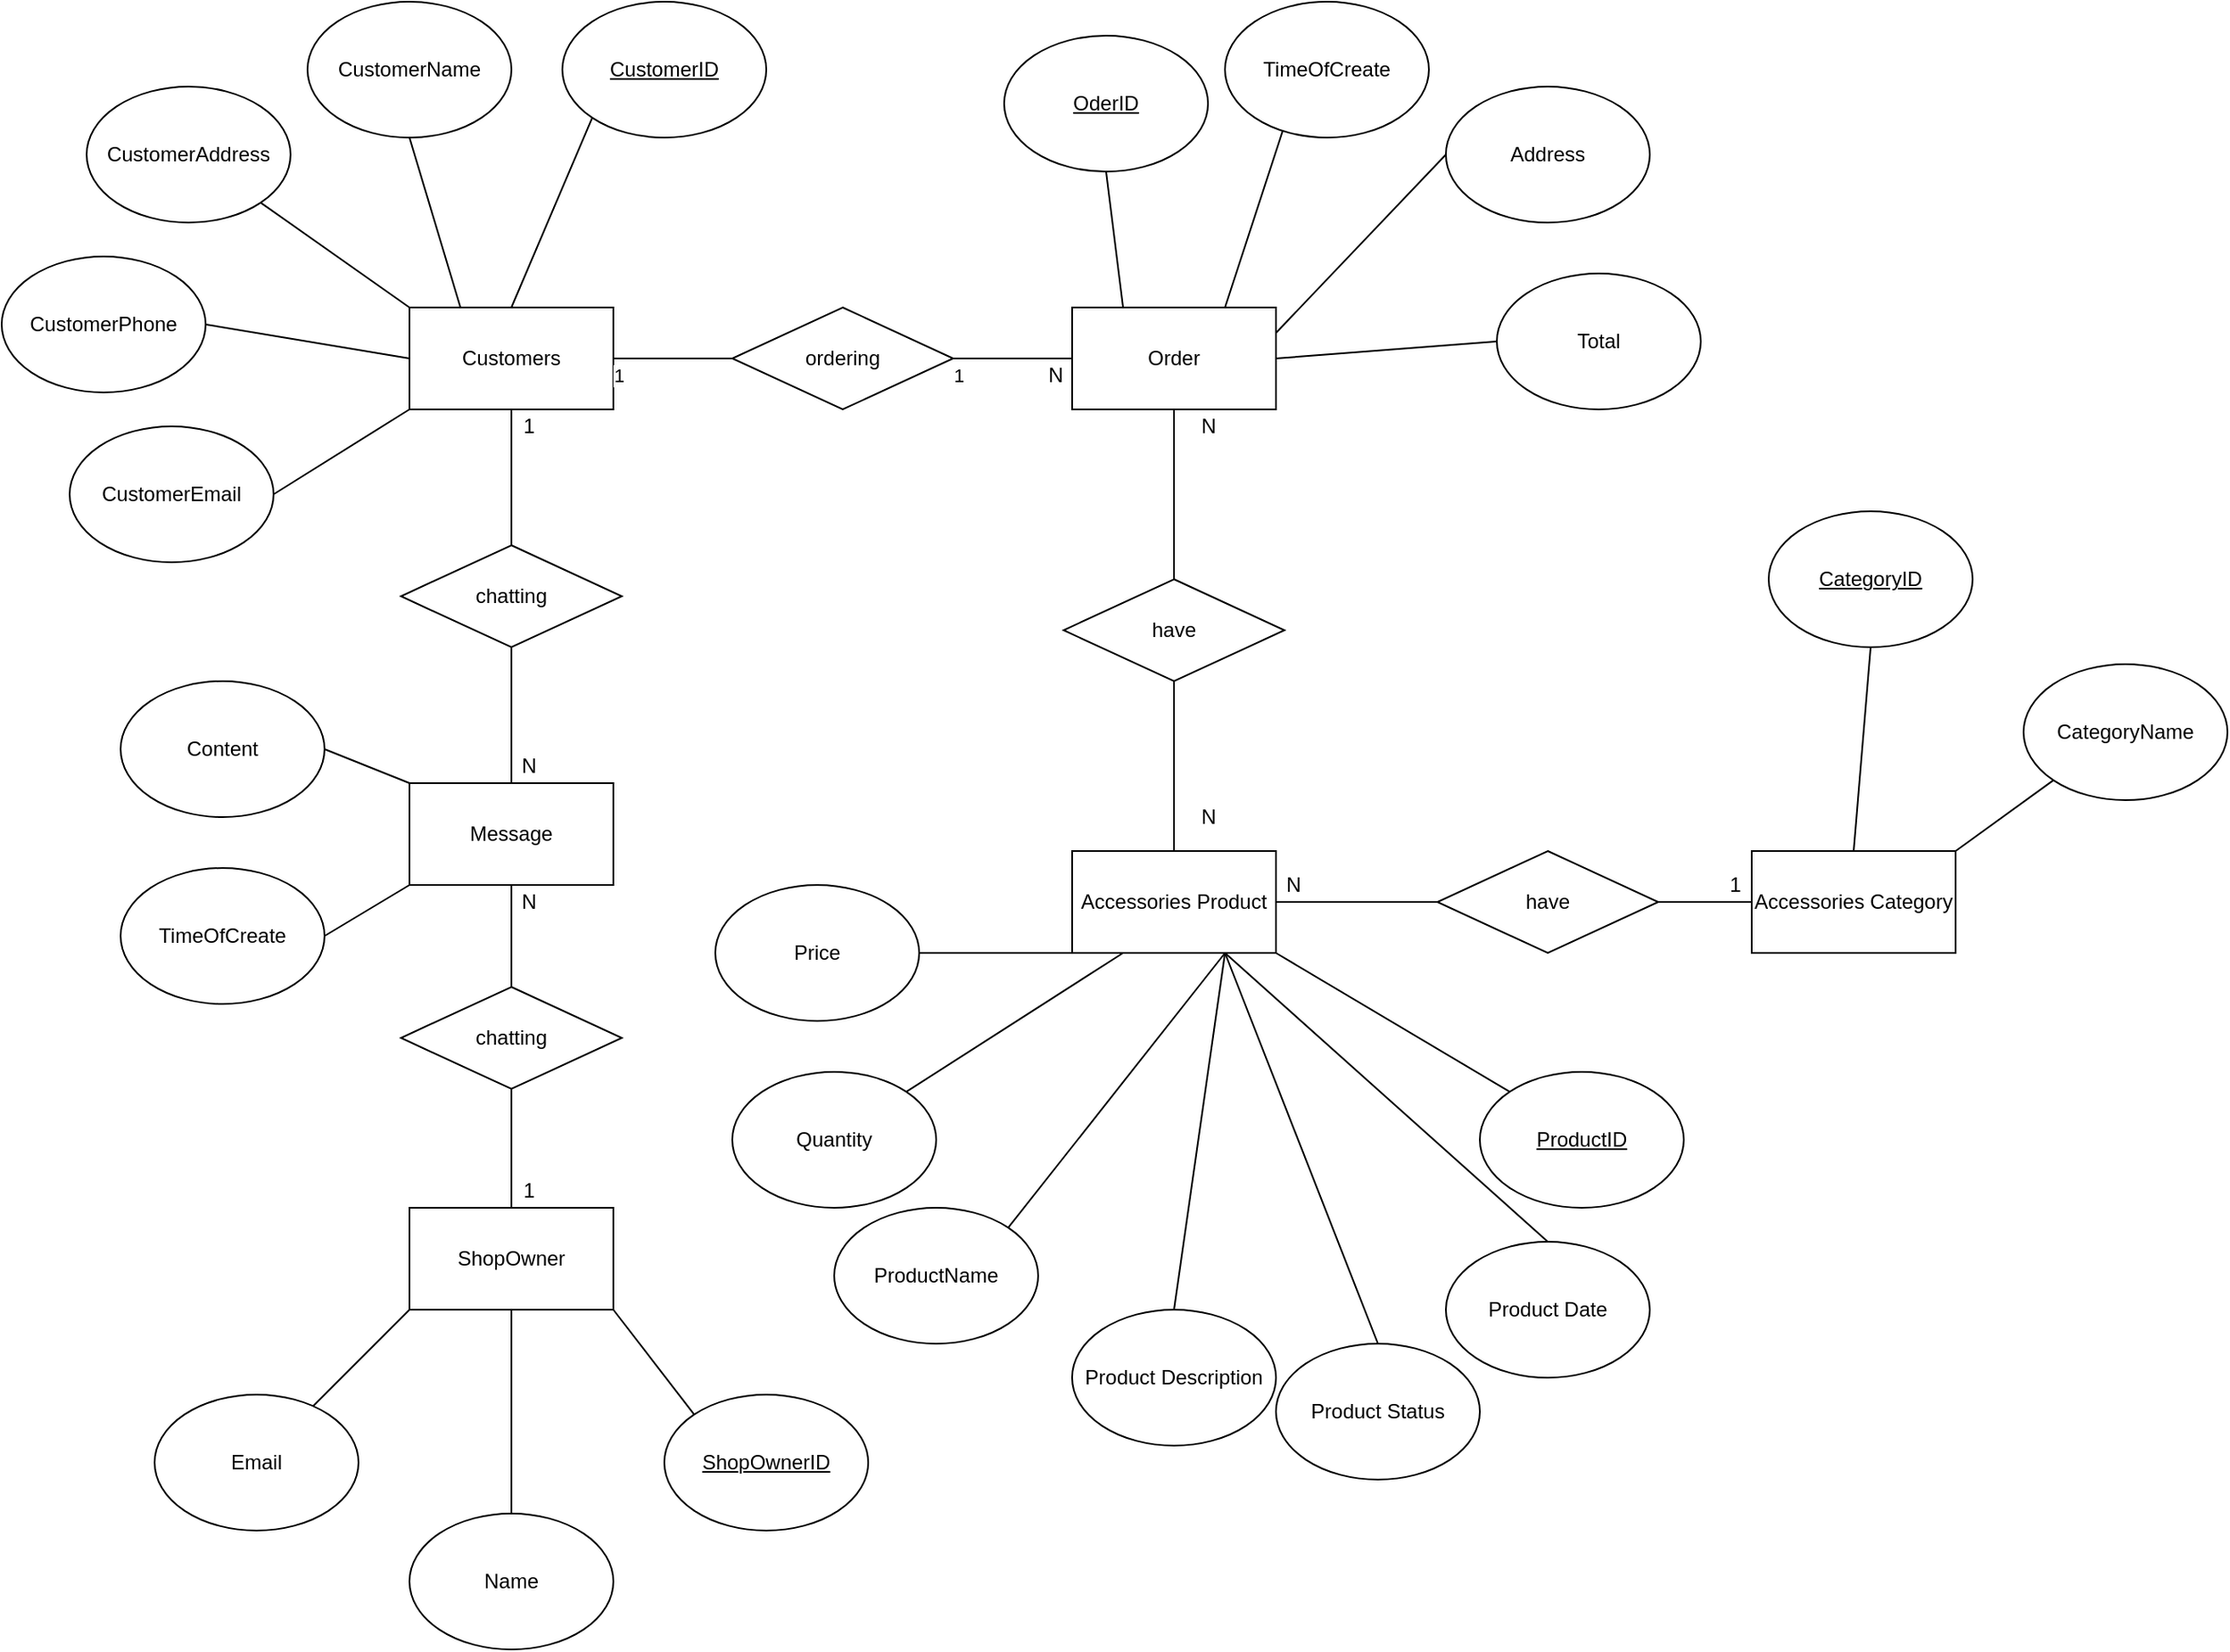 <mxfile version="14.4.4" type="github">
  <diagram id="R2lEEEUBdFMjLlhIrx00" name="Page-1">
    <mxGraphModel dx="2232" dy="1864" grid="1" gridSize="10" guides="1" tooltips="1" connect="1" arrows="1" fold="1" page="1" pageScale="1" pageWidth="850" pageHeight="1100" math="0" shadow="0" extFonts="Permanent Marker^https://fonts.googleapis.com/css?family=Permanent+Marker">
      <root>
        <mxCell id="0" />
        <mxCell id="1" parent="0" />
        <mxCell id="6Naf4Phoal-c_pQ7kWCz-1" value="Accessories Product" style="rounded=0;whiteSpace=wrap;html=1;" parent="1" vertex="1">
          <mxGeometry x="340" y="370" width="120" height="60" as="geometry" />
        </mxCell>
        <mxCell id="6Naf4Phoal-c_pQ7kWCz-2" value="Accessories Category" style="rounded=0;whiteSpace=wrap;html=1;" parent="1" vertex="1">
          <mxGeometry x="740" y="370" width="120" height="60" as="geometry" />
        </mxCell>
        <mxCell id="6Naf4Phoal-c_pQ7kWCz-3" value="Order" style="rounded=0;whiteSpace=wrap;html=1;" parent="1" vertex="1">
          <mxGeometry x="340" y="50" width="120" height="60" as="geometry" />
        </mxCell>
        <mxCell id="6Naf4Phoal-c_pQ7kWCz-4" value="Customers" style="rounded=0;whiteSpace=wrap;html=1;" parent="1" vertex="1">
          <mxGeometry x="-50" y="50" width="120" height="60" as="geometry" />
        </mxCell>
        <mxCell id="6Naf4Phoal-c_pQ7kWCz-5" value="ShopOwner" style="rounded=0;whiteSpace=wrap;html=1;" parent="1" vertex="1">
          <mxGeometry x="-50" y="580" width="120" height="60" as="geometry" />
        </mxCell>
        <mxCell id="6Naf4Phoal-c_pQ7kWCz-6" value="Message" style="rounded=0;whiteSpace=wrap;html=1;" parent="1" vertex="1">
          <mxGeometry x="-50" y="330" width="120" height="60" as="geometry" />
        </mxCell>
        <mxCell id="6Naf4Phoal-c_pQ7kWCz-7" value="" style="endArrow=none;html=1;exitX=1;exitY=0.5;exitDx=0;exitDy=0;entryX=0;entryY=0.5;entryDx=0;entryDy=0;" parent="1" source="QimpUVZbya2pbmA3tE4C-1" target="6Naf4Phoal-c_pQ7kWCz-3" edge="1">
          <mxGeometry width="50" height="50" relative="1" as="geometry">
            <mxPoint x="400" y="420" as="sourcePoint" />
            <mxPoint x="450" y="370" as="targetPoint" />
          </mxGeometry>
        </mxCell>
        <mxCell id="6Naf4Phoal-c_pQ7kWCz-12" value="1" style="edgeLabel;html=1;align=center;verticalAlign=middle;resizable=0;points=[];" parent="6Naf4Phoal-c_pQ7kWCz-7" vertex="1" connectable="0">
          <mxGeometry x="-0.918" y="-1" relative="1" as="geometry">
            <mxPoint y="9" as="offset" />
          </mxGeometry>
        </mxCell>
        <mxCell id="6Naf4Phoal-c_pQ7kWCz-8" value="" style="endArrow=none;html=1;entryX=0;entryY=0.5;entryDx=0;entryDy=0;exitX=1;exitY=0.5;exitDx=0;exitDy=0;" parent="1" source="QimpUVZbya2pbmA3tE4C-8" target="6Naf4Phoal-c_pQ7kWCz-2" edge="1">
          <mxGeometry width="50" height="50" relative="1" as="geometry">
            <mxPoint x="400" y="420" as="sourcePoint" />
            <mxPoint x="450" y="370" as="targetPoint" />
          </mxGeometry>
        </mxCell>
        <mxCell id="6Naf4Phoal-c_pQ7kWCz-9" value="" style="endArrow=none;html=1;entryX=0.5;entryY=1;entryDx=0;entryDy=0;" parent="1" target="6Naf4Phoal-c_pQ7kWCz-3" edge="1">
          <mxGeometry width="50" height="50" relative="1" as="geometry">
            <mxPoint x="400" y="370" as="sourcePoint" />
            <mxPoint x="450" y="370" as="targetPoint" />
          </mxGeometry>
        </mxCell>
        <mxCell id="6Naf4Phoal-c_pQ7kWCz-10" value="" style="endArrow=none;html=1;exitX=0.5;exitY=1;exitDx=0;exitDy=0;entryX=0.5;entryY=0;entryDx=0;entryDy=0;" parent="1" source="6Naf4Phoal-c_pQ7kWCz-4" target="6Naf4Phoal-c_pQ7kWCz-6" edge="1">
          <mxGeometry width="50" height="50" relative="1" as="geometry">
            <mxPoint x="400" y="420" as="sourcePoint" />
            <mxPoint x="450" y="370" as="targetPoint" />
          </mxGeometry>
        </mxCell>
        <mxCell id="6Naf4Phoal-c_pQ7kWCz-11" value="" style="endArrow=none;html=1;exitX=0.5;exitY=1;exitDx=0;exitDy=0;entryX=0.5;entryY=0;entryDx=0;entryDy=0;" parent="1" source="QimpUVZbya2pbmA3tE4C-5" target="6Naf4Phoal-c_pQ7kWCz-5" edge="1">
          <mxGeometry width="50" height="50" relative="1" as="geometry">
            <mxPoint x="400" y="420" as="sourcePoint" />
            <mxPoint x="450" y="370" as="targetPoint" />
          </mxGeometry>
        </mxCell>
        <mxCell id="6Naf4Phoal-c_pQ7kWCz-13" value="N" style="text;html=1;align=center;verticalAlign=middle;resizable=0;points=[];autosize=1;" parent="1" vertex="1">
          <mxGeometry x="320" y="80" width="20" height="20" as="geometry" />
        </mxCell>
        <mxCell id="6Naf4Phoal-c_pQ7kWCz-14" value="N" style="text;html=1;align=center;verticalAlign=middle;resizable=0;points=[];autosize=1;" parent="1" vertex="1">
          <mxGeometry x="410" y="110" width="20" height="20" as="geometry" />
        </mxCell>
        <mxCell id="6Naf4Phoal-c_pQ7kWCz-15" value="N" style="text;html=1;align=center;verticalAlign=middle;resizable=0;points=[];autosize=1;" parent="1" vertex="1">
          <mxGeometry x="410" y="340" width="20" height="20" as="geometry" />
        </mxCell>
        <mxCell id="6Naf4Phoal-c_pQ7kWCz-16" value="1" style="text;html=1;align=center;verticalAlign=middle;resizable=0;points=[];autosize=1;" parent="1" vertex="1">
          <mxGeometry x="720" y="380" width="20" height="20" as="geometry" />
        </mxCell>
        <mxCell id="6Naf4Phoal-c_pQ7kWCz-17" value="N" style="text;html=1;align=center;verticalAlign=middle;resizable=0;points=[];autosize=1;" parent="1" vertex="1">
          <mxGeometry x="460" y="380" width="20" height="20" as="geometry" />
        </mxCell>
        <mxCell id="6Naf4Phoal-c_pQ7kWCz-18" value="1" style="text;html=1;align=center;verticalAlign=middle;resizable=0;points=[];autosize=1;" parent="1" vertex="1">
          <mxGeometry x="10" y="110" width="20" height="20" as="geometry" />
        </mxCell>
        <mxCell id="6Naf4Phoal-c_pQ7kWCz-19" value="N" style="text;html=1;align=center;verticalAlign=middle;resizable=0;points=[];autosize=1;" parent="1" vertex="1">
          <mxGeometry x="10" y="310" width="20" height="20" as="geometry" />
        </mxCell>
        <mxCell id="6Naf4Phoal-c_pQ7kWCz-20" value="1" style="text;html=1;align=center;verticalAlign=middle;resizable=0;points=[];autosize=1;" parent="1" vertex="1">
          <mxGeometry x="10" y="560" width="20" height="20" as="geometry" />
        </mxCell>
        <mxCell id="6Naf4Phoal-c_pQ7kWCz-21" value="N" style="text;html=1;align=center;verticalAlign=middle;resizable=0;points=[];autosize=1;" parent="1" vertex="1">
          <mxGeometry x="10" y="390" width="20" height="20" as="geometry" />
        </mxCell>
        <mxCell id="6Naf4Phoal-c_pQ7kWCz-22" value="&lt;u&gt;ShopOwnerID&lt;/u&gt;" style="ellipse;whiteSpace=wrap;html=1;" parent="1" vertex="1">
          <mxGeometry x="100" y="690" width="120" height="80" as="geometry" />
        </mxCell>
        <mxCell id="6Naf4Phoal-c_pQ7kWCz-23" value="Name" style="ellipse;whiteSpace=wrap;html=1;" parent="1" vertex="1">
          <mxGeometry x="-50" y="760" width="120" height="80" as="geometry" />
        </mxCell>
        <mxCell id="6Naf4Phoal-c_pQ7kWCz-24" value="Email" style="ellipse;whiteSpace=wrap;html=1;" parent="1" vertex="1">
          <mxGeometry x="-200" y="690" width="120" height="80" as="geometry" />
        </mxCell>
        <mxCell id="6Naf4Phoal-c_pQ7kWCz-25" value="Content" style="ellipse;whiteSpace=wrap;html=1;" parent="1" vertex="1">
          <mxGeometry x="-220" y="270" width="120" height="80" as="geometry" />
        </mxCell>
        <mxCell id="6Naf4Phoal-c_pQ7kWCz-26" value="TimeOfCreate" style="ellipse;whiteSpace=wrap;html=1;" parent="1" vertex="1">
          <mxGeometry x="-220" y="380" width="120" height="80" as="geometry" />
        </mxCell>
        <mxCell id="6Naf4Phoal-c_pQ7kWCz-27" value="&lt;u&gt;CustomerID&lt;/u&gt;" style="ellipse;whiteSpace=wrap;html=1;" parent="1" vertex="1">
          <mxGeometry x="40" y="-130" width="120" height="80" as="geometry" />
        </mxCell>
        <mxCell id="6Naf4Phoal-c_pQ7kWCz-28" value="CustomerName" style="ellipse;whiteSpace=wrap;html=1;" parent="1" vertex="1">
          <mxGeometry x="-110" y="-130" width="120" height="80" as="geometry" />
        </mxCell>
        <mxCell id="6Naf4Phoal-c_pQ7kWCz-29" value="CustomerAddress" style="ellipse;whiteSpace=wrap;html=1;" parent="1" vertex="1">
          <mxGeometry x="-240" y="-80" width="120" height="80" as="geometry" />
        </mxCell>
        <mxCell id="6Naf4Phoal-c_pQ7kWCz-30" value="CustomerPhone" style="ellipse;whiteSpace=wrap;html=1;" parent="1" vertex="1">
          <mxGeometry x="-290" y="20" width="120" height="80" as="geometry" />
        </mxCell>
        <mxCell id="6Naf4Phoal-c_pQ7kWCz-31" value="CustomerEmail" style="ellipse;whiteSpace=wrap;html=1;" parent="1" vertex="1">
          <mxGeometry x="-250" y="120" width="120" height="80" as="geometry" />
        </mxCell>
        <mxCell id="6Naf4Phoal-c_pQ7kWCz-32" value="&lt;u&gt;OderID&lt;/u&gt;" style="ellipse;whiteSpace=wrap;html=1;" parent="1" vertex="1">
          <mxGeometry x="300" y="-110" width="120" height="80" as="geometry" />
        </mxCell>
        <mxCell id="6Naf4Phoal-c_pQ7kWCz-33" value="TimeOfCreate" style="ellipse;whiteSpace=wrap;html=1;" parent="1" vertex="1">
          <mxGeometry x="430" y="-130" width="120" height="80" as="geometry" />
        </mxCell>
        <mxCell id="6Naf4Phoal-c_pQ7kWCz-34" value="&lt;u&gt;ProductID&lt;/u&gt;" style="ellipse;whiteSpace=wrap;html=1;" parent="1" vertex="1">
          <mxGeometry x="580" y="500" width="120" height="80" as="geometry" />
        </mxCell>
        <mxCell id="6Naf4Phoal-c_pQ7kWCz-35" value="ProductName" style="ellipse;whiteSpace=wrap;html=1;" parent="1" vertex="1">
          <mxGeometry x="200" y="580" width="120" height="80" as="geometry" />
        </mxCell>
        <mxCell id="6Naf4Phoal-c_pQ7kWCz-36" value="Quantity" style="ellipse;whiteSpace=wrap;html=1;" parent="1" vertex="1">
          <mxGeometry x="140" y="500" width="120" height="80" as="geometry" />
        </mxCell>
        <mxCell id="6Naf4Phoal-c_pQ7kWCz-37" value="Price" style="ellipse;whiteSpace=wrap;html=1;" parent="1" vertex="1">
          <mxGeometry x="130" y="390" width="120" height="80" as="geometry" />
        </mxCell>
        <mxCell id="6Naf4Phoal-c_pQ7kWCz-38" value="&lt;u&gt;CategoryID&lt;/u&gt;" style="ellipse;whiteSpace=wrap;html=1;" parent="1" vertex="1">
          <mxGeometry x="750" y="170" width="120" height="80" as="geometry" />
        </mxCell>
        <mxCell id="6Naf4Phoal-c_pQ7kWCz-39" value="CategoryName" style="ellipse;whiteSpace=wrap;html=1;" parent="1" vertex="1">
          <mxGeometry x="900" y="260" width="120" height="80" as="geometry" />
        </mxCell>
        <mxCell id="6Naf4Phoal-c_pQ7kWCz-40" value="" style="endArrow=none;html=1;entryX=0.5;entryY=1;entryDx=0;entryDy=0;exitX=0.5;exitY=0;exitDx=0;exitDy=0;" parent="1" source="6Naf4Phoal-c_pQ7kWCz-2" target="6Naf4Phoal-c_pQ7kWCz-38" edge="1">
          <mxGeometry width="50" height="50" relative="1" as="geometry">
            <mxPoint x="370" y="420" as="sourcePoint" />
            <mxPoint x="420" y="370" as="targetPoint" />
          </mxGeometry>
        </mxCell>
        <mxCell id="6Naf4Phoal-c_pQ7kWCz-41" value="" style="endArrow=none;html=1;exitX=1;exitY=0;exitDx=0;exitDy=0;entryX=0;entryY=1;entryDx=0;entryDy=0;" parent="1" source="6Naf4Phoal-c_pQ7kWCz-2" target="6Naf4Phoal-c_pQ7kWCz-39" edge="1">
          <mxGeometry width="50" height="50" relative="1" as="geometry">
            <mxPoint x="870" y="400" as="sourcePoint" />
            <mxPoint x="920" y="350" as="targetPoint" />
          </mxGeometry>
        </mxCell>
        <mxCell id="6Naf4Phoal-c_pQ7kWCz-42" value="" style="endArrow=none;html=1;exitX=1;exitY=1;exitDx=0;exitDy=0;entryX=0;entryY=0;entryDx=0;entryDy=0;" parent="1" source="6Naf4Phoal-c_pQ7kWCz-1" target="6Naf4Phoal-c_pQ7kWCz-34" edge="1">
          <mxGeometry width="50" height="50" relative="1" as="geometry">
            <mxPoint x="470" y="490" as="sourcePoint" />
            <mxPoint x="520" y="440" as="targetPoint" />
          </mxGeometry>
        </mxCell>
        <mxCell id="6Naf4Phoal-c_pQ7kWCz-43" value="" style="endArrow=none;html=1;entryX=0.75;entryY=1;entryDx=0;entryDy=0;exitX=1;exitY=0;exitDx=0;exitDy=0;" parent="1" source="6Naf4Phoal-c_pQ7kWCz-35" target="6Naf4Phoal-c_pQ7kWCz-1" edge="1">
          <mxGeometry width="50" height="50" relative="1" as="geometry">
            <mxPoint x="400" y="520" as="sourcePoint" />
            <mxPoint x="450" y="470" as="targetPoint" />
          </mxGeometry>
        </mxCell>
        <mxCell id="6Naf4Phoal-c_pQ7kWCz-44" value="" style="endArrow=none;html=1;entryX=0.25;entryY=1;entryDx=0;entryDy=0;exitX=1;exitY=0;exitDx=0;exitDy=0;" parent="1" source="6Naf4Phoal-c_pQ7kWCz-36" target="6Naf4Phoal-c_pQ7kWCz-1" edge="1">
          <mxGeometry width="50" height="50" relative="1" as="geometry">
            <mxPoint x="320" y="520" as="sourcePoint" />
            <mxPoint x="370" y="470" as="targetPoint" />
          </mxGeometry>
        </mxCell>
        <mxCell id="6Naf4Phoal-c_pQ7kWCz-45" value="" style="endArrow=none;html=1;entryX=0;entryY=1;entryDx=0;entryDy=0;exitX=1;exitY=0.5;exitDx=0;exitDy=0;" parent="1" target="6Naf4Phoal-c_pQ7kWCz-1" edge="1" source="6Naf4Phoal-c_pQ7kWCz-37">
          <mxGeometry width="50" height="50" relative="1" as="geometry">
            <mxPoint x="240" y="470" as="sourcePoint" />
            <mxPoint x="290" y="420" as="targetPoint" />
          </mxGeometry>
        </mxCell>
        <mxCell id="6Naf4Phoal-c_pQ7kWCz-46" value="" style="endArrow=none;html=1;entryX=0.5;entryY=1;entryDx=0;entryDy=0;exitX=0.25;exitY=0;exitDx=0;exitDy=0;" parent="1" source="6Naf4Phoal-c_pQ7kWCz-3" target="6Naf4Phoal-c_pQ7kWCz-32" edge="1">
          <mxGeometry width="50" height="50" relative="1" as="geometry">
            <mxPoint x="330" y="30" as="sourcePoint" />
            <mxPoint x="380" y="-20" as="targetPoint" />
          </mxGeometry>
        </mxCell>
        <mxCell id="6Naf4Phoal-c_pQ7kWCz-47" value="" style="endArrow=none;html=1;entryX=0.283;entryY=0.95;entryDx=0;entryDy=0;entryPerimeter=0;exitX=0.75;exitY=0;exitDx=0;exitDy=0;" parent="1" source="6Naf4Phoal-c_pQ7kWCz-3" target="6Naf4Phoal-c_pQ7kWCz-33" edge="1">
          <mxGeometry width="50" height="50" relative="1" as="geometry">
            <mxPoint x="440" y="60" as="sourcePoint" />
            <mxPoint x="490" y="10" as="targetPoint" />
          </mxGeometry>
        </mxCell>
        <mxCell id="6Naf4Phoal-c_pQ7kWCz-48" value="Address" style="ellipse;whiteSpace=wrap;html=1;" parent="1" vertex="1">
          <mxGeometry x="560" y="-80" width="120" height="80" as="geometry" />
        </mxCell>
        <mxCell id="6Naf4Phoal-c_pQ7kWCz-49" value="" style="endArrow=none;html=1;exitX=1;exitY=0.25;exitDx=0;exitDy=0;entryX=0;entryY=0.5;entryDx=0;entryDy=0;" parent="1" source="6Naf4Phoal-c_pQ7kWCz-3" target="6Naf4Phoal-c_pQ7kWCz-48" edge="1">
          <mxGeometry width="50" height="50" relative="1" as="geometry">
            <mxPoint x="480" y="100" as="sourcePoint" />
            <mxPoint x="530" y="50" as="targetPoint" />
          </mxGeometry>
        </mxCell>
        <mxCell id="6Naf4Phoal-c_pQ7kWCz-50" value="Total" style="ellipse;whiteSpace=wrap;html=1;" parent="1" vertex="1">
          <mxGeometry x="590" y="30" width="120" height="80" as="geometry" />
        </mxCell>
        <mxCell id="6Naf4Phoal-c_pQ7kWCz-51" value="" style="endArrow=none;html=1;exitX=1;exitY=0.5;exitDx=0;exitDy=0;entryX=0;entryY=0.5;entryDx=0;entryDy=0;" parent="1" source="6Naf4Phoal-c_pQ7kWCz-3" target="6Naf4Phoal-c_pQ7kWCz-50" edge="1">
          <mxGeometry width="50" height="50" relative="1" as="geometry">
            <mxPoint x="510" y="120" as="sourcePoint" />
            <mxPoint x="560" y="70" as="targetPoint" />
          </mxGeometry>
        </mxCell>
        <mxCell id="6Naf4Phoal-c_pQ7kWCz-52" value="" style="endArrow=none;html=1;entryX=0;entryY=1;entryDx=0;entryDy=0;" parent="1" source="6Naf4Phoal-c_pQ7kWCz-24" target="6Naf4Phoal-c_pQ7kWCz-5" edge="1">
          <mxGeometry width="50" height="50" relative="1" as="geometry">
            <mxPoint x="-100" y="720" as="sourcePoint" />
            <mxPoint x="-50" y="670" as="targetPoint" />
          </mxGeometry>
        </mxCell>
        <mxCell id="6Naf4Phoal-c_pQ7kWCz-53" value="" style="endArrow=none;html=1;entryX=0.5;entryY=1;entryDx=0;entryDy=0;exitX=0.5;exitY=0;exitDx=0;exitDy=0;" parent="1" source="6Naf4Phoal-c_pQ7kWCz-23" target="6Naf4Phoal-c_pQ7kWCz-5" edge="1">
          <mxGeometry width="50" height="50" relative="1" as="geometry">
            <mxPoint y="710" as="sourcePoint" />
            <mxPoint x="50" y="660" as="targetPoint" />
          </mxGeometry>
        </mxCell>
        <mxCell id="6Naf4Phoal-c_pQ7kWCz-54" value="" style="endArrow=none;html=1;entryX=1;entryY=1;entryDx=0;entryDy=0;exitX=0;exitY=0;exitDx=0;exitDy=0;" parent="1" source="6Naf4Phoal-c_pQ7kWCz-22" target="6Naf4Phoal-c_pQ7kWCz-5" edge="1">
          <mxGeometry width="50" height="50" relative="1" as="geometry">
            <mxPoint x="90" y="710" as="sourcePoint" />
            <mxPoint x="140" y="660" as="targetPoint" />
          </mxGeometry>
        </mxCell>
        <mxCell id="6Naf4Phoal-c_pQ7kWCz-55" value="" style="endArrow=none;html=1;entryX=0;entryY=0;entryDx=0;entryDy=0;exitX=1;exitY=0.5;exitDx=0;exitDy=0;" parent="1" source="6Naf4Phoal-c_pQ7kWCz-25" target="6Naf4Phoal-c_pQ7kWCz-6" edge="1">
          <mxGeometry width="50" height="50" relative="1" as="geometry">
            <mxPoint x="-80" y="340" as="sourcePoint" />
            <mxPoint x="-30" y="290" as="targetPoint" />
          </mxGeometry>
        </mxCell>
        <mxCell id="6Naf4Phoal-c_pQ7kWCz-56" value="" style="endArrow=none;html=1;entryX=0;entryY=1;entryDx=0;entryDy=0;exitX=1;exitY=0.5;exitDx=0;exitDy=0;" parent="1" source="6Naf4Phoal-c_pQ7kWCz-26" target="6Naf4Phoal-c_pQ7kWCz-6" edge="1">
          <mxGeometry width="50" height="50" relative="1" as="geometry">
            <mxPoint x="-90" y="410" as="sourcePoint" />
            <mxPoint x="-40" y="360" as="targetPoint" />
          </mxGeometry>
        </mxCell>
        <mxCell id="6Naf4Phoal-c_pQ7kWCz-57" value="" style="endArrow=none;html=1;entryX=0;entryY=1;entryDx=0;entryDy=0;exitX=1;exitY=0.5;exitDx=0;exitDy=0;" parent="1" source="6Naf4Phoal-c_pQ7kWCz-31" target="6Naf4Phoal-c_pQ7kWCz-4" edge="1">
          <mxGeometry width="50" height="50" relative="1" as="geometry">
            <mxPoint x="-90" y="180" as="sourcePoint" />
            <mxPoint x="-40" y="130" as="targetPoint" />
          </mxGeometry>
        </mxCell>
        <mxCell id="6Naf4Phoal-c_pQ7kWCz-58" value="" style="endArrow=none;html=1;entryX=0;entryY=0.5;entryDx=0;entryDy=0;exitX=1;exitY=0.5;exitDx=0;exitDy=0;" parent="1" source="6Naf4Phoal-c_pQ7kWCz-30" target="6Naf4Phoal-c_pQ7kWCz-4" edge="1">
          <mxGeometry width="50" height="50" relative="1" as="geometry">
            <mxPoint x="-120" y="100" as="sourcePoint" />
            <mxPoint x="-70" y="50" as="targetPoint" />
          </mxGeometry>
        </mxCell>
        <mxCell id="6Naf4Phoal-c_pQ7kWCz-59" value="" style="endArrow=none;html=1;entryX=0;entryY=0;entryDx=0;entryDy=0;exitX=1;exitY=1;exitDx=0;exitDy=0;" parent="1" source="6Naf4Phoal-c_pQ7kWCz-29" target="6Naf4Phoal-c_pQ7kWCz-4" edge="1">
          <mxGeometry width="50" height="50" relative="1" as="geometry">
            <mxPoint x="-110" y="50" as="sourcePoint" />
            <mxPoint x="-60" as="targetPoint" />
          </mxGeometry>
        </mxCell>
        <mxCell id="6Naf4Phoal-c_pQ7kWCz-60" value="" style="endArrow=none;html=1;exitX=0.25;exitY=0;exitDx=0;exitDy=0;entryX=0.5;entryY=1;entryDx=0;entryDy=0;" parent="1" source="6Naf4Phoal-c_pQ7kWCz-4" target="6Naf4Phoal-c_pQ7kWCz-28" edge="1">
          <mxGeometry width="50" height="50" relative="1" as="geometry">
            <mxPoint x="-50" y="40" as="sourcePoint" />
            <mxPoint y="-10" as="targetPoint" />
          </mxGeometry>
        </mxCell>
        <mxCell id="6Naf4Phoal-c_pQ7kWCz-61" value="" style="endArrow=none;html=1;entryX=0;entryY=1;entryDx=0;entryDy=0;exitX=0.5;exitY=0;exitDx=0;exitDy=0;" parent="1" source="6Naf4Phoal-c_pQ7kWCz-4" target="6Naf4Phoal-c_pQ7kWCz-27" edge="1">
          <mxGeometry width="50" height="50" relative="1" as="geometry">
            <mxPoint x="10" y="70" as="sourcePoint" />
            <mxPoint x="60" y="20" as="targetPoint" />
          </mxGeometry>
        </mxCell>
        <mxCell id="QimpUVZbya2pbmA3tE4C-1" value="ordering" style="rhombus;whiteSpace=wrap;html=1;" parent="1" vertex="1">
          <mxGeometry x="140" y="50" width="130" height="60" as="geometry" />
        </mxCell>
        <mxCell id="QimpUVZbya2pbmA3tE4C-2" value="" style="endArrow=none;html=1;exitX=1;exitY=0.5;exitDx=0;exitDy=0;entryX=0;entryY=0.5;entryDx=0;entryDy=0;" parent="1" source="6Naf4Phoal-c_pQ7kWCz-4" target="QimpUVZbya2pbmA3tE4C-1" edge="1">
          <mxGeometry width="50" height="50" relative="1" as="geometry">
            <mxPoint x="70" y="80" as="sourcePoint" />
            <mxPoint x="340" y="80" as="targetPoint" />
          </mxGeometry>
        </mxCell>
        <mxCell id="QimpUVZbya2pbmA3tE4C-3" value="1" style="edgeLabel;html=1;align=center;verticalAlign=middle;resizable=0;points=[];" parent="QimpUVZbya2pbmA3tE4C-2" vertex="1" connectable="0">
          <mxGeometry x="-0.918" y="-1" relative="1" as="geometry">
            <mxPoint y="9" as="offset" />
          </mxGeometry>
        </mxCell>
        <mxCell id="QimpUVZbya2pbmA3tE4C-4" value="chatting" style="rhombus;whiteSpace=wrap;html=1;" parent="1" vertex="1">
          <mxGeometry x="-55" y="190" width="130" height="60" as="geometry" />
        </mxCell>
        <mxCell id="QimpUVZbya2pbmA3tE4C-5" value="chatting" style="rhombus;whiteSpace=wrap;html=1;" parent="1" vertex="1">
          <mxGeometry x="-55" y="450" width="130" height="60" as="geometry" />
        </mxCell>
        <mxCell id="QimpUVZbya2pbmA3tE4C-6" value="" style="endArrow=none;html=1;exitX=0.5;exitY=1;exitDx=0;exitDy=0;entryX=0.5;entryY=0;entryDx=0;entryDy=0;" parent="1" source="6Naf4Phoal-c_pQ7kWCz-6" target="QimpUVZbya2pbmA3tE4C-5" edge="1">
          <mxGeometry width="50" height="50" relative="1" as="geometry">
            <mxPoint x="10" y="390" as="sourcePoint" />
            <mxPoint x="10" y="580" as="targetPoint" />
          </mxGeometry>
        </mxCell>
        <mxCell id="QimpUVZbya2pbmA3tE4C-7" value="have" style="rhombus;whiteSpace=wrap;html=1;" parent="1" vertex="1">
          <mxGeometry x="335" y="210" width="130" height="60" as="geometry" />
        </mxCell>
        <mxCell id="QimpUVZbya2pbmA3tE4C-8" value="have" style="rhombus;whiteSpace=wrap;html=1;" parent="1" vertex="1">
          <mxGeometry x="555" y="370" width="130" height="60" as="geometry" />
        </mxCell>
        <mxCell id="QimpUVZbya2pbmA3tE4C-9" value="" style="endArrow=none;html=1;entryX=0;entryY=0.5;entryDx=0;entryDy=0;exitX=1;exitY=0.5;exitDx=0;exitDy=0;" parent="1" source="6Naf4Phoal-c_pQ7kWCz-1" target="QimpUVZbya2pbmA3tE4C-8" edge="1">
          <mxGeometry width="50" height="50" relative="1" as="geometry">
            <mxPoint x="460" y="400" as="sourcePoint" />
            <mxPoint x="740" y="400" as="targetPoint" />
          </mxGeometry>
        </mxCell>
        <mxCell id="myPHbZMnj5HcFrpli3mI-1" value="Product Date" style="ellipse;whiteSpace=wrap;html=1;" vertex="1" parent="1">
          <mxGeometry x="560" y="600" width="120" height="80" as="geometry" />
        </mxCell>
        <mxCell id="myPHbZMnj5HcFrpli3mI-2" value="" style="endArrow=none;html=1;exitX=0.5;exitY=0;exitDx=0;exitDy=0;entryX=0.75;entryY=1;entryDx=0;entryDy=0;" edge="1" parent="1" source="myPHbZMnj5HcFrpli3mI-1" target="6Naf4Phoal-c_pQ7kWCz-1">
          <mxGeometry width="50" height="50" relative="1" as="geometry">
            <mxPoint x="410" y="490" as="sourcePoint" />
            <mxPoint x="460" y="440" as="targetPoint" />
          </mxGeometry>
        </mxCell>
        <mxCell id="myPHbZMnj5HcFrpli3mI-3" value="Product Description" style="ellipse;whiteSpace=wrap;html=1;" vertex="1" parent="1">
          <mxGeometry x="340" y="640" width="120" height="80" as="geometry" />
        </mxCell>
        <mxCell id="myPHbZMnj5HcFrpli3mI-4" value="" style="endArrow=none;html=1;exitX=0.5;exitY=0;exitDx=0;exitDy=0;" edge="1" parent="1" source="myPHbZMnj5HcFrpli3mI-3">
          <mxGeometry width="50" height="50" relative="1" as="geometry">
            <mxPoint x="410" y="580" as="sourcePoint" />
            <mxPoint x="430" y="430" as="targetPoint" />
          </mxGeometry>
        </mxCell>
        <mxCell id="myPHbZMnj5HcFrpli3mI-5" value="Product Status" style="ellipse;whiteSpace=wrap;html=1;" vertex="1" parent="1">
          <mxGeometry x="460" y="660" width="120" height="80" as="geometry" />
        </mxCell>
        <mxCell id="myPHbZMnj5HcFrpli3mI-6" value="" style="endArrow=none;html=1;exitX=0.5;exitY=0;exitDx=0;exitDy=0;" edge="1" parent="1" source="myPHbZMnj5HcFrpli3mI-5">
          <mxGeometry width="50" height="50" relative="1" as="geometry">
            <mxPoint x="460" y="560" as="sourcePoint" />
            <mxPoint x="430" y="430" as="targetPoint" />
          </mxGeometry>
        </mxCell>
      </root>
    </mxGraphModel>
  </diagram>
</mxfile>

